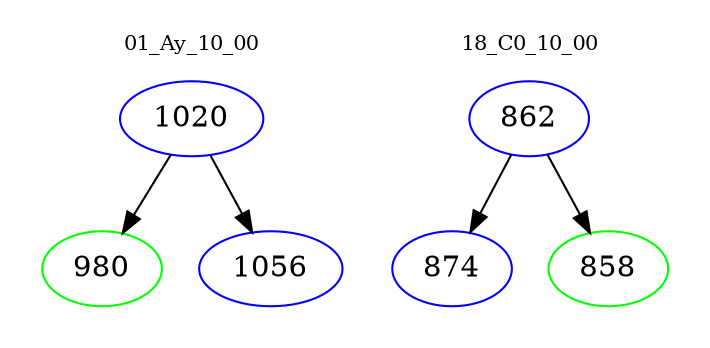 digraph{
subgraph cluster_0 {
color = white
label = "01_Ay_10_00";
fontsize=10;
T0_1020 [label="1020", color="blue"]
T0_1020 -> T0_980 [color="black"]
T0_980 [label="980", color="green"]
T0_1020 -> T0_1056 [color="black"]
T0_1056 [label="1056", color="blue"]
}
subgraph cluster_1 {
color = white
label = "18_C0_10_00";
fontsize=10;
T1_862 [label="862", color="blue"]
T1_862 -> T1_874 [color="black"]
T1_874 [label="874", color="blue"]
T1_862 -> T1_858 [color="black"]
T1_858 [label="858", color="green"]
}
}
